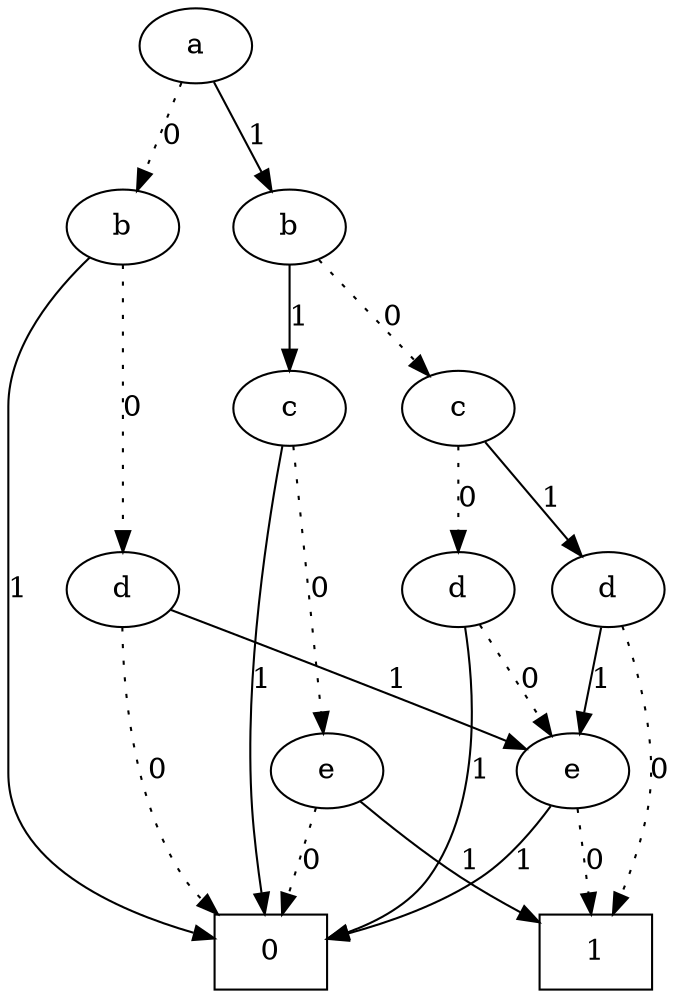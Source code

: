 digraph meow {
    {rank=same 1}
    {rank=same 2 3}
    {rank=same 6 7}
    {rank=same 8 12 13}
    {rank=same 17 28}
    1 [label="a"]
    2 [label="b"]
    3 [label="b"]
    6 [label="c"]
    7 [label="c"]
    8 [label="d"]
    12 [label="d"]
    13 [label="d"]
    17 [label="e"]
    28 [label="e"]
    0 [label=0, shape=box]
    36 [label=1, shape=box]

    1 -> 2[label="0", style=dotted]
    1 -> 3[label="1", style=solid]
    2 -> 8[label="0", style=dotted]
    2 -> 0[label="1", style=solid]
    3 -> 6[label="0", style=dotted]
    3 -> 7[label="1", style=solid]
    6 -> 12[label="0", style=dotted]
    6 -> 13[label="1", style=solid]
    7 -> 28[label="0", style=dotted]
    7 -> 0[label="1", style=solid]
    8 -> 0[label="0", style=dotted]
    8 -> 17[label="1", style=solid]
    12 -> 17[label="0", style=dotted]
    12 -> 0[label="1", style=solid]
    13 -> 36[label="0", style=dotted]
    13 -> 17[label="1", style=solid]
    17 -> 36[label="0", style=dotted]
    17 -> 0[label="1", style=solid]
    28 -> 0[label="0", style=dotted]
    28 -> 36[label="1", style=solid]
}
